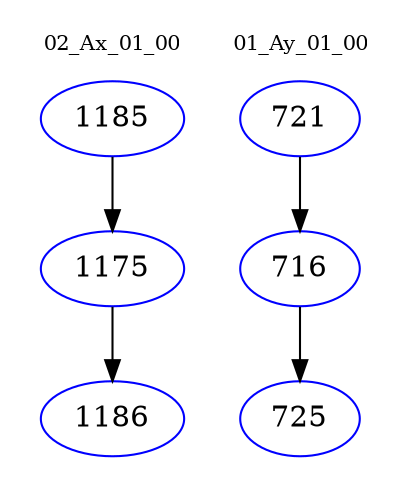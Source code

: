 digraph{
subgraph cluster_0 {
color = white
label = "02_Ax_01_00";
fontsize=10;
T0_1185 [label="1185", color="blue"]
T0_1185 -> T0_1175 [color="black"]
T0_1175 [label="1175", color="blue"]
T0_1175 -> T0_1186 [color="black"]
T0_1186 [label="1186", color="blue"]
}
subgraph cluster_1 {
color = white
label = "01_Ay_01_00";
fontsize=10;
T1_721 [label="721", color="blue"]
T1_721 -> T1_716 [color="black"]
T1_716 [label="716", color="blue"]
T1_716 -> T1_725 [color="black"]
T1_725 [label="725", color="blue"]
}
}
